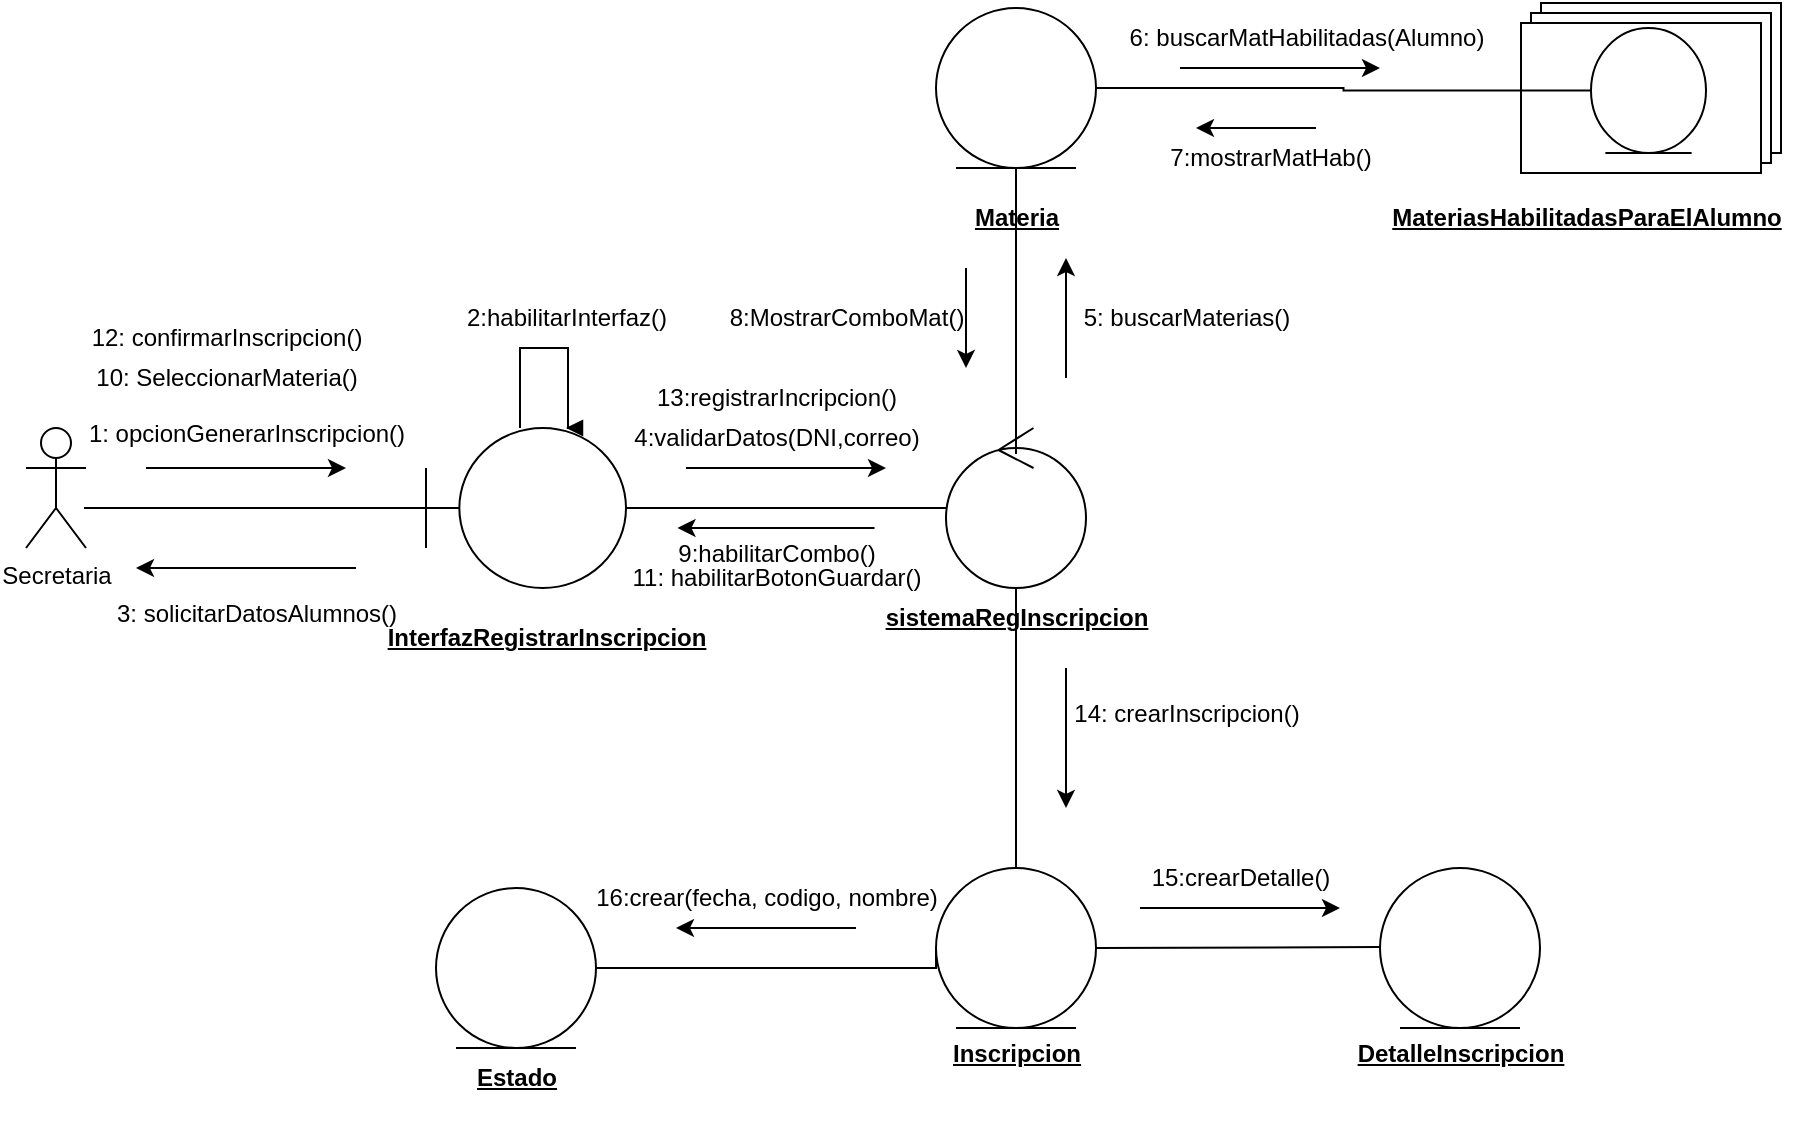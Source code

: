 <mxfile version="24.3.1" type="github" pages="2">
  <diagram name="Página-1" id="ZS32G-OKurEUqZp5J7Ip">
    <mxGraphModel dx="1052" dy="1729" grid="1" gridSize="10" guides="1" tooltips="1" connect="1" arrows="1" fold="1" page="1" pageScale="1" pageWidth="827" pageHeight="1169" math="0" shadow="0">
      <root>
        <mxCell id="0" />
        <mxCell id="1" parent="0" />
        <mxCell id="2IBYoDhJF-mLaoDGdQ8h-1" value="" style="verticalLabelPosition=bottom;verticalAlign=top;html=1;shape=mxgraph.basic.layered_rect;dx=10;outlineConnect=0;whiteSpace=wrap;rotation=-90;" vertex="1" parent="1">
          <mxGeometry x="840" y="-25" width="85" height="130" as="geometry" />
        </mxCell>
        <mxCell id="vR6RPHNOLwJnav721Kb6-1" value="&lt;div&gt;Secretaria&lt;/div&gt;&lt;div&gt;&lt;br&gt;&lt;/div&gt;" style="shape=umlActor;verticalLabelPosition=bottom;verticalAlign=top;html=1;" vertex="1" parent="1">
          <mxGeometry x="70" y="210" width="30" height="60" as="geometry" />
        </mxCell>
        <mxCell id="vR6RPHNOLwJnav721Kb6-2" value="&lt;div&gt;&lt;br&gt;&lt;/div&gt;" style="shape=umlBoundary;whiteSpace=wrap;html=1;" vertex="1" parent="1">
          <mxGeometry x="270" y="210" width="100" height="80" as="geometry" />
        </mxCell>
        <mxCell id="vR6RPHNOLwJnav721Kb6-3" value="" style="endArrow=none;html=1;edgeStyle=orthogonalEdgeStyle;rounded=0;entryX=0;entryY=0.488;entryDx=0;entryDy=0;entryPerimeter=0;" edge="1" parent="1" target="vR6RPHNOLwJnav721Kb6-2">
          <mxGeometry relative="1" as="geometry">
            <mxPoint x="99" y="250" as="sourcePoint" />
            <mxPoint x="490" y="400" as="targetPoint" />
            <Array as="points">
              <mxPoint x="270" y="250" />
              <mxPoint x="270" y="249" />
            </Array>
          </mxGeometry>
        </mxCell>
        <mxCell id="vR6RPHNOLwJnav721Kb6-11" value="" style="edgeStyle=none;orthogonalLoop=1;jettySize=auto;html=1;rounded=0;" edge="1" parent="1">
          <mxGeometry width="100" relative="1" as="geometry">
            <mxPoint x="130" y="230" as="sourcePoint" />
            <mxPoint x="230" y="230" as="targetPoint" />
            <Array as="points" />
          </mxGeometry>
        </mxCell>
        <mxCell id="vR6RPHNOLwJnav721Kb6-12" value="&lt;div&gt;1: opcionGenerarInscripcion()&lt;/div&gt;&lt;div&gt;&lt;br&gt;&lt;/div&gt;" style="text;html=1;align=center;verticalAlign=middle;resizable=0;points=[];autosize=1;strokeColor=none;fillColor=none;" vertex="1" parent="1">
          <mxGeometry x="85" y="200" width="190" height="40" as="geometry" />
        </mxCell>
        <mxCell id="vR6RPHNOLwJnav721Kb6-13" value="" style="ellipse;shape=umlControl;whiteSpace=wrap;html=1;" vertex="1" parent="1">
          <mxGeometry x="530" y="210" width="70" height="80" as="geometry" />
        </mxCell>
        <mxCell id="vR6RPHNOLwJnav721Kb6-14" value="" style="endArrow=none;html=1;edgeStyle=orthogonalEdgeStyle;rounded=0;" edge="1" parent="1">
          <mxGeometry relative="1" as="geometry">
            <mxPoint x="370" y="250" as="sourcePoint" />
            <mxPoint x="530" y="250" as="targetPoint" />
          </mxGeometry>
        </mxCell>
        <mxCell id="vR6RPHNOLwJnav721Kb6-17" value="" style="endArrow=block;endFill=1;html=1;edgeStyle=orthogonalEdgeStyle;align=left;verticalAlign=top;rounded=0;exitX=0.47;exitY=0;exitDx=0;exitDy=0;exitPerimeter=0;" edge="1" parent="1" source="vR6RPHNOLwJnav721Kb6-2">
          <mxGeometry x="-1" relative="1" as="geometry">
            <mxPoint x="320" y="189.5" as="sourcePoint" />
            <mxPoint x="340" y="210" as="targetPoint" />
            <Array as="points">
              <mxPoint x="317" y="170" />
              <mxPoint x="341" y="170" />
            </Array>
          </mxGeometry>
        </mxCell>
        <mxCell id="vR6RPHNOLwJnav721Kb6-19" value="&lt;div&gt;2:habilitarInterfaz()&lt;/div&gt;" style="text;html=1;align=center;verticalAlign=middle;resizable=0;points=[];autosize=1;strokeColor=none;fillColor=none;" vertex="1" parent="1">
          <mxGeometry x="280" y="140" width="120" height="30" as="geometry" />
        </mxCell>
        <mxCell id="vR6RPHNOLwJnav721Kb6-20" value="&lt;div&gt;&lt;b&gt;&lt;u&gt;InterfazRegistrarInscripcion&lt;/u&gt;&lt;/b&gt;&lt;/div&gt;" style="text;html=1;align=center;verticalAlign=middle;resizable=0;points=[];autosize=1;strokeColor=none;fillColor=none;" vertex="1" parent="1">
          <mxGeometry x="240" y="300" width="180" height="30" as="geometry" />
        </mxCell>
        <mxCell id="vR6RPHNOLwJnav721Kb6-23" value="&lt;div&gt;&lt;u&gt;&lt;b&gt;sistemaRegInscripcion&lt;/b&gt;&lt;/u&gt;&lt;/div&gt;" style="text;html=1;align=center;verticalAlign=middle;resizable=0;points=[];autosize=1;strokeColor=none;fillColor=none;" vertex="1" parent="1">
          <mxGeometry x="490" y="290" width="150" height="30" as="geometry" />
        </mxCell>
        <mxCell id="vR6RPHNOLwJnav721Kb6-27" value="" style="edgeStyle=none;orthogonalLoop=1;jettySize=auto;html=1;rounded=0;" edge="1" parent="1">
          <mxGeometry width="100" relative="1" as="geometry">
            <mxPoint x="235" y="280" as="sourcePoint" />
            <mxPoint x="125" y="280" as="targetPoint" />
            <Array as="points">
              <mxPoint x="185" y="280" />
            </Array>
          </mxGeometry>
        </mxCell>
        <mxCell id="vR6RPHNOLwJnav721Kb6-28" value="&lt;div&gt;3: solicitarDatosAlumnos()&lt;/div&gt;&lt;div&gt;&lt;br&gt;&lt;/div&gt;" style="text;html=1;align=center;verticalAlign=middle;resizable=0;points=[];autosize=1;strokeColor=none;fillColor=none;" vertex="1" parent="1">
          <mxGeometry x="100" y="290" width="170" height="40" as="geometry" />
        </mxCell>
        <mxCell id="vR6RPHNOLwJnav721Kb6-33" value="" style="edgeStyle=none;orthogonalLoop=1;jettySize=auto;html=1;rounded=0;" edge="1" parent="1">
          <mxGeometry width="100" relative="1" as="geometry">
            <mxPoint x="400" y="230" as="sourcePoint" />
            <mxPoint x="500" y="230" as="targetPoint" />
            <Array as="points" />
          </mxGeometry>
        </mxCell>
        <mxCell id="vR6RPHNOLwJnav721Kb6-34" value="4:validarDatos(DNI,correo)" style="text;html=1;align=center;verticalAlign=middle;resizable=0;points=[];autosize=1;strokeColor=none;fillColor=none;" vertex="1" parent="1">
          <mxGeometry x="360" y="200" width="170" height="30" as="geometry" />
        </mxCell>
        <mxCell id="vR6RPHNOLwJnav721Kb6-35" value="" style="ellipse;shape=umlEntity;whiteSpace=wrap;html=1;" vertex="1" parent="1">
          <mxGeometry x="525" y="430" width="80" height="80" as="geometry" />
        </mxCell>
        <mxCell id="vR6RPHNOLwJnav721Kb6-38" value="" style="endArrow=none;html=1;edgeStyle=orthogonalEdgeStyle;rounded=0;entryX=0.5;entryY=0;entryDx=0;entryDy=0;" edge="1" parent="1" source="vR6RPHNOLwJnav721Kb6-13" target="vR6RPHNOLwJnav721Kb6-35">
          <mxGeometry relative="1" as="geometry">
            <mxPoint x="380" y="340" as="sourcePoint" />
            <mxPoint x="540" y="340" as="targetPoint" />
          </mxGeometry>
        </mxCell>
        <mxCell id="vR6RPHNOLwJnav721Kb6-42" value="" style="edgeStyle=none;orthogonalLoop=1;jettySize=auto;html=1;rounded=0;" edge="1" parent="1">
          <mxGeometry width="100" relative="1" as="geometry">
            <mxPoint x="590" y="330" as="sourcePoint" />
            <mxPoint x="590" y="400" as="targetPoint" />
            <Array as="points" />
          </mxGeometry>
        </mxCell>
        <mxCell id="vR6RPHNOLwJnav721Kb6-43" value="14: crearInscripcion()" style="text;html=1;align=center;verticalAlign=middle;resizable=0;points=[];autosize=1;strokeColor=none;fillColor=none;" vertex="1" parent="1">
          <mxGeometry x="580" y="338" width="140" height="30" as="geometry" />
        </mxCell>
        <mxCell id="vR6RPHNOLwJnav721Kb6-45" value="" style="ellipse;shape=umlEntity;whiteSpace=wrap;html=1;" vertex="1" parent="1">
          <mxGeometry x="747" y="430" width="80" height="80" as="geometry" />
        </mxCell>
        <mxCell id="vR6RPHNOLwJnav721Kb6-47" value="" style="endArrow=none;html=1;edgeStyle=orthogonalEdgeStyle;rounded=0;exitX=1;exitY=0.5;exitDx=0;exitDy=0;" edge="1" parent="1" source="vR6RPHNOLwJnav721Kb6-35">
          <mxGeometry relative="1" as="geometry">
            <mxPoint x="610" y="470" as="sourcePoint" />
            <mxPoint x="747" y="469.5" as="targetPoint" />
          </mxGeometry>
        </mxCell>
        <mxCell id="vR6RPHNOLwJnav721Kb6-50" value="" style="edgeStyle=none;orthogonalLoop=1;jettySize=auto;html=1;rounded=0;" edge="1" parent="1">
          <mxGeometry width="100" relative="1" as="geometry">
            <mxPoint x="627" y="450" as="sourcePoint" />
            <mxPoint x="727" y="450" as="targetPoint" />
            <Array as="points" />
          </mxGeometry>
        </mxCell>
        <mxCell id="vR6RPHNOLwJnav721Kb6-51" value="15:crearDetalle()" style="text;html=1;align=center;verticalAlign=middle;resizable=0;points=[];autosize=1;strokeColor=none;fillColor=none;" vertex="1" parent="1">
          <mxGeometry x="617" y="420" width="120" height="30" as="geometry" />
        </mxCell>
        <mxCell id="vR6RPHNOLwJnav721Kb6-61" value="" style="edgeStyle=none;orthogonalLoop=1;jettySize=auto;html=1;rounded=0;" edge="1" parent="1">
          <mxGeometry width="100" relative="1" as="geometry">
            <mxPoint x="420" y="450" as="sourcePoint" />
            <mxPoint x="420" y="450" as="targetPoint" />
            <Array as="points" />
          </mxGeometry>
        </mxCell>
        <mxCell id="vR6RPHNOLwJnav721Kb6-62" value="" style="ellipse;shape=umlEntity;whiteSpace=wrap;html=1;" vertex="1" parent="1">
          <mxGeometry x="525" width="80" height="80" as="geometry" />
        </mxCell>
        <mxCell id="vR6RPHNOLwJnav721Kb6-63" value="" style="endArrow=none;html=1;edgeStyle=orthogonalEdgeStyle;rounded=0;exitX=0.5;exitY=0.163;exitDx=0;exitDy=0;exitPerimeter=0;entryX=0.5;entryY=1;entryDx=0;entryDy=0;" edge="1" parent="1" source="vR6RPHNOLwJnav721Kb6-13" target="vR6RPHNOLwJnav721Kb6-62">
          <mxGeometry relative="1" as="geometry">
            <mxPoint x="550" y="154.5" as="sourcePoint" />
            <mxPoint x="710" y="154.5" as="targetPoint" />
          </mxGeometry>
        </mxCell>
        <mxCell id="vR6RPHNOLwJnav721Kb6-66" value="" style="edgeStyle=none;orthogonalLoop=1;jettySize=auto;html=1;rounded=0;" edge="1" parent="1">
          <mxGeometry width="100" relative="1" as="geometry">
            <mxPoint x="590" y="185" as="sourcePoint" />
            <mxPoint x="590" y="125" as="targetPoint" />
            <Array as="points" />
          </mxGeometry>
        </mxCell>
        <mxCell id="vR6RPHNOLwJnav721Kb6-67" value="Materia" style="text;html=1;align=center;verticalAlign=middle;resizable=0;points=[];autosize=1;strokeColor=none;fillColor=none;fontStyle=5" vertex="1" parent="1">
          <mxGeometry x="535" y="90" width="60" height="30" as="geometry" />
        </mxCell>
        <mxCell id="vR6RPHNOLwJnav721Kb6-68" value="" style="ellipse;shape=umlEntity;whiteSpace=wrap;html=1;" vertex="1" parent="1">
          <mxGeometry x="852.5" y="10" width="57.5" height="62.5" as="geometry" />
        </mxCell>
        <mxCell id="vR6RPHNOLwJnav721Kb6-69" value="&lt;b&gt;&lt;u&gt;MateriasHabilitadasParaElAlumno&lt;/u&gt;&lt;/b&gt;" style="text;html=1;align=center;verticalAlign=middle;resizable=0;points=[];autosize=1;strokeColor=none;fillColor=none;" vertex="1" parent="1">
          <mxGeometry x="740" y="90" width="220" height="30" as="geometry" />
        </mxCell>
        <mxCell id="vR6RPHNOLwJnav721Kb6-70" value="5: buscarMaterias()" style="text;html=1;align=center;verticalAlign=middle;resizable=0;points=[];autosize=1;strokeColor=none;fillColor=none;" vertex="1" parent="1">
          <mxGeometry x="585" y="140" width="130" height="30" as="geometry" />
        </mxCell>
        <mxCell id="vR6RPHNOLwJnav721Kb6-71" value="" style="endArrow=none;html=1;edgeStyle=orthogonalEdgeStyle;rounded=0;entryX=0;entryY=0.5;entryDx=0;entryDy=0;exitX=1;exitY=0.5;exitDx=0;exitDy=0;" edge="1" parent="1" source="vR6RPHNOLwJnav721Kb6-62" target="vR6RPHNOLwJnav721Kb6-68">
          <mxGeometry relative="1" as="geometry">
            <mxPoint x="610" y="49.5" as="sourcePoint" />
            <mxPoint x="770" y="49.5" as="targetPoint" />
          </mxGeometry>
        </mxCell>
        <mxCell id="vR6RPHNOLwJnav721Kb6-74" value="" style="edgeStyle=none;orthogonalLoop=1;jettySize=auto;html=1;rounded=0;" edge="1" parent="1">
          <mxGeometry width="100" relative="1" as="geometry">
            <mxPoint x="647" y="30" as="sourcePoint" />
            <mxPoint x="747" y="30" as="targetPoint" />
            <Array as="points" />
          </mxGeometry>
        </mxCell>
        <mxCell id="vR6RPHNOLwJnav721Kb6-75" value="6: buscarMatHabilitadas(Alumno)" style="text;html=1;align=center;verticalAlign=middle;resizable=0;points=[];autosize=1;strokeColor=none;fillColor=none;" vertex="1" parent="1">
          <mxGeometry x="605" width="210" height="30" as="geometry" />
        </mxCell>
        <mxCell id="vR6RPHNOLwJnav721Kb6-78" value="" style="edgeStyle=none;orthogonalLoop=1;jettySize=auto;html=1;rounded=0;" edge="1" parent="1">
          <mxGeometry width="100" relative="1" as="geometry">
            <mxPoint x="715" y="60" as="sourcePoint" />
            <mxPoint x="655" y="60" as="targetPoint" />
            <Array as="points" />
          </mxGeometry>
        </mxCell>
        <mxCell id="vR6RPHNOLwJnav721Kb6-79" value="7:mostrarMatHab()" style="text;html=1;align=center;verticalAlign=middle;resizable=0;points=[];autosize=1;strokeColor=none;fillColor=none;" vertex="1" parent="1">
          <mxGeometry x="627" y="60" width="130" height="30" as="geometry" />
        </mxCell>
        <mxCell id="vR6RPHNOLwJnav721Kb6-82" value="" style="edgeStyle=none;orthogonalLoop=1;jettySize=auto;html=1;rounded=0;" edge="1" parent="1">
          <mxGeometry width="100" relative="1" as="geometry">
            <mxPoint x="540" y="130" as="sourcePoint" />
            <mxPoint x="540" y="180" as="targetPoint" />
            <Array as="points" />
          </mxGeometry>
        </mxCell>
        <mxCell id="vR6RPHNOLwJnav721Kb6-83" value="8:MostrarComboMat()" style="text;html=1;align=center;verticalAlign=middle;resizable=0;points=[];autosize=1;strokeColor=none;fillColor=none;" vertex="1" parent="1">
          <mxGeometry x="410" y="140" width="140" height="30" as="geometry" />
        </mxCell>
        <mxCell id="vR6RPHNOLwJnav721Kb6-86" value="" style="edgeStyle=none;orthogonalLoop=1;jettySize=auto;html=1;rounded=0;" edge="1" parent="1">
          <mxGeometry width="100" relative="1" as="geometry">
            <mxPoint x="494.25" y="260" as="sourcePoint" />
            <mxPoint x="395.75" y="260" as="targetPoint" />
            <Array as="points" />
          </mxGeometry>
        </mxCell>
        <mxCell id="vR6RPHNOLwJnav721Kb6-87" value="9:habilitarCombo()" style="text;html=1;align=center;verticalAlign=middle;resizable=0;points=[];autosize=1;strokeColor=none;fillColor=none;" vertex="1" parent="1">
          <mxGeometry x="380" y="258" width="130" height="30" as="geometry" />
        </mxCell>
        <mxCell id="vR6RPHNOLwJnav721Kb6-88" value="10: SeleccionarMateria()" style="text;html=1;align=center;verticalAlign=middle;resizable=0;points=[];autosize=1;strokeColor=none;fillColor=none;" vertex="1" parent="1">
          <mxGeometry x="90" y="170" width="160" height="30" as="geometry" />
        </mxCell>
        <mxCell id="vR6RPHNOLwJnav721Kb6-89" value="11: habilitarBotonGuardar()" style="text;html=1;align=center;verticalAlign=middle;resizable=0;points=[];autosize=1;strokeColor=none;fillColor=none;" vertex="1" parent="1">
          <mxGeometry x="360" y="270" width="170" height="30" as="geometry" />
        </mxCell>
        <mxCell id="vR6RPHNOLwJnav721Kb6-90" value="12: confirmarInscripcion()" style="text;html=1;align=center;verticalAlign=middle;resizable=0;points=[];autosize=1;strokeColor=none;fillColor=none;" vertex="1" parent="1">
          <mxGeometry x="90" y="150" width="160" height="30" as="geometry" />
        </mxCell>
        <mxCell id="vR6RPHNOLwJnav721Kb6-91" value="13:registrarIncripcion()" style="text;html=1;align=center;verticalAlign=middle;resizable=0;points=[];autosize=1;strokeColor=none;fillColor=none;" vertex="1" parent="1">
          <mxGeometry x="370" y="180" width="150" height="30" as="geometry" />
        </mxCell>
        <mxCell id="vR6RPHNOLwJnav721Kb6-92" value="" style="ellipse;shape=umlEntity;whiteSpace=wrap;html=1;" vertex="1" parent="1">
          <mxGeometry x="275" y="440" width="80" height="80" as="geometry" />
        </mxCell>
        <mxCell id="vR6RPHNOLwJnav721Kb6-94" value="" style="endArrow=none;html=1;edgeStyle=orthogonalEdgeStyle;rounded=0;entryX=0;entryY=0.5;entryDx=0;entryDy=0;exitX=1;exitY=0.5;exitDx=0;exitDy=0;" edge="1" parent="1" source="vR6RPHNOLwJnav721Kb6-92" target="vR6RPHNOLwJnav721Kb6-35">
          <mxGeometry relative="1" as="geometry">
            <mxPoint x="400" y="479.5" as="sourcePoint" />
            <mxPoint x="520" y="480" as="targetPoint" />
            <Array as="points">
              <mxPoint x="400" y="480" />
              <mxPoint x="525" y="480" />
            </Array>
          </mxGeometry>
        </mxCell>
        <mxCell id="vR6RPHNOLwJnav721Kb6-97" value="" style="edgeStyle=none;orthogonalLoop=1;jettySize=auto;html=1;rounded=0;" edge="1" parent="1">
          <mxGeometry width="100" relative="1" as="geometry">
            <mxPoint x="485" y="460" as="sourcePoint" />
            <mxPoint x="395" y="460" as="targetPoint" />
            <Array as="points" />
          </mxGeometry>
        </mxCell>
        <mxCell id="vR6RPHNOLwJnav721Kb6-99" value="16:crear(fecha, codigo, nombre)" style="text;html=1;align=center;verticalAlign=middle;resizable=0;points=[];autosize=1;strokeColor=none;fillColor=none;" vertex="1" parent="1">
          <mxGeometry x="340" y="430" width="200" height="30" as="geometry" />
        </mxCell>
        <mxCell id="vR6RPHNOLwJnav721Kb6-41" value="&lt;u&gt;&lt;b&gt;Inscripcion&lt;/b&gt;&lt;/u&gt;" style="text;html=1;align=center;verticalAlign=middle;resizable=0;points=[];autosize=1;strokeColor=none;fillColor=none;fontStyle=4;shadow=1;" vertex="1" parent="1">
          <mxGeometry x="520" y="508" width="90" height="30" as="geometry" />
        </mxCell>
        <mxCell id="vR6RPHNOLwJnav721Kb6-46" value="DetalleInscripcion" style="text;html=1;align=center;verticalAlign=middle;resizable=0;points=[];autosize=1;strokeColor=none;fillColor=none;fontStyle=5;shadow=1;" vertex="1" parent="1">
          <mxGeometry x="727" y="508" width="120" height="30" as="geometry" />
        </mxCell>
        <mxCell id="vR6RPHNOLwJnav721Kb6-93" value="Estado" style="text;html=1;align=center;verticalAlign=middle;resizable=0;points=[];autosize=1;strokeColor=none;fillColor=none;fontStyle=5;shadow=1;" vertex="1" parent="1">
          <mxGeometry x="285" y="520" width="60" height="30" as="geometry" />
        </mxCell>
      </root>
    </mxGraphModel>
  </diagram>
  <diagram id="JNjPp_4FOosjSnwaBLe1" name="Página-2">
    <mxGraphModel dx="1434" dy="774" grid="1" gridSize="10" guides="1" tooltips="1" connect="1" arrows="1" fold="1" page="1" pageScale="1" pageWidth="827" pageHeight="1169" math="0" shadow="0">
      <root>
        <mxCell id="0" />
        <mxCell id="1" parent="0" />
      </root>
    </mxGraphModel>
  </diagram>
</mxfile>
